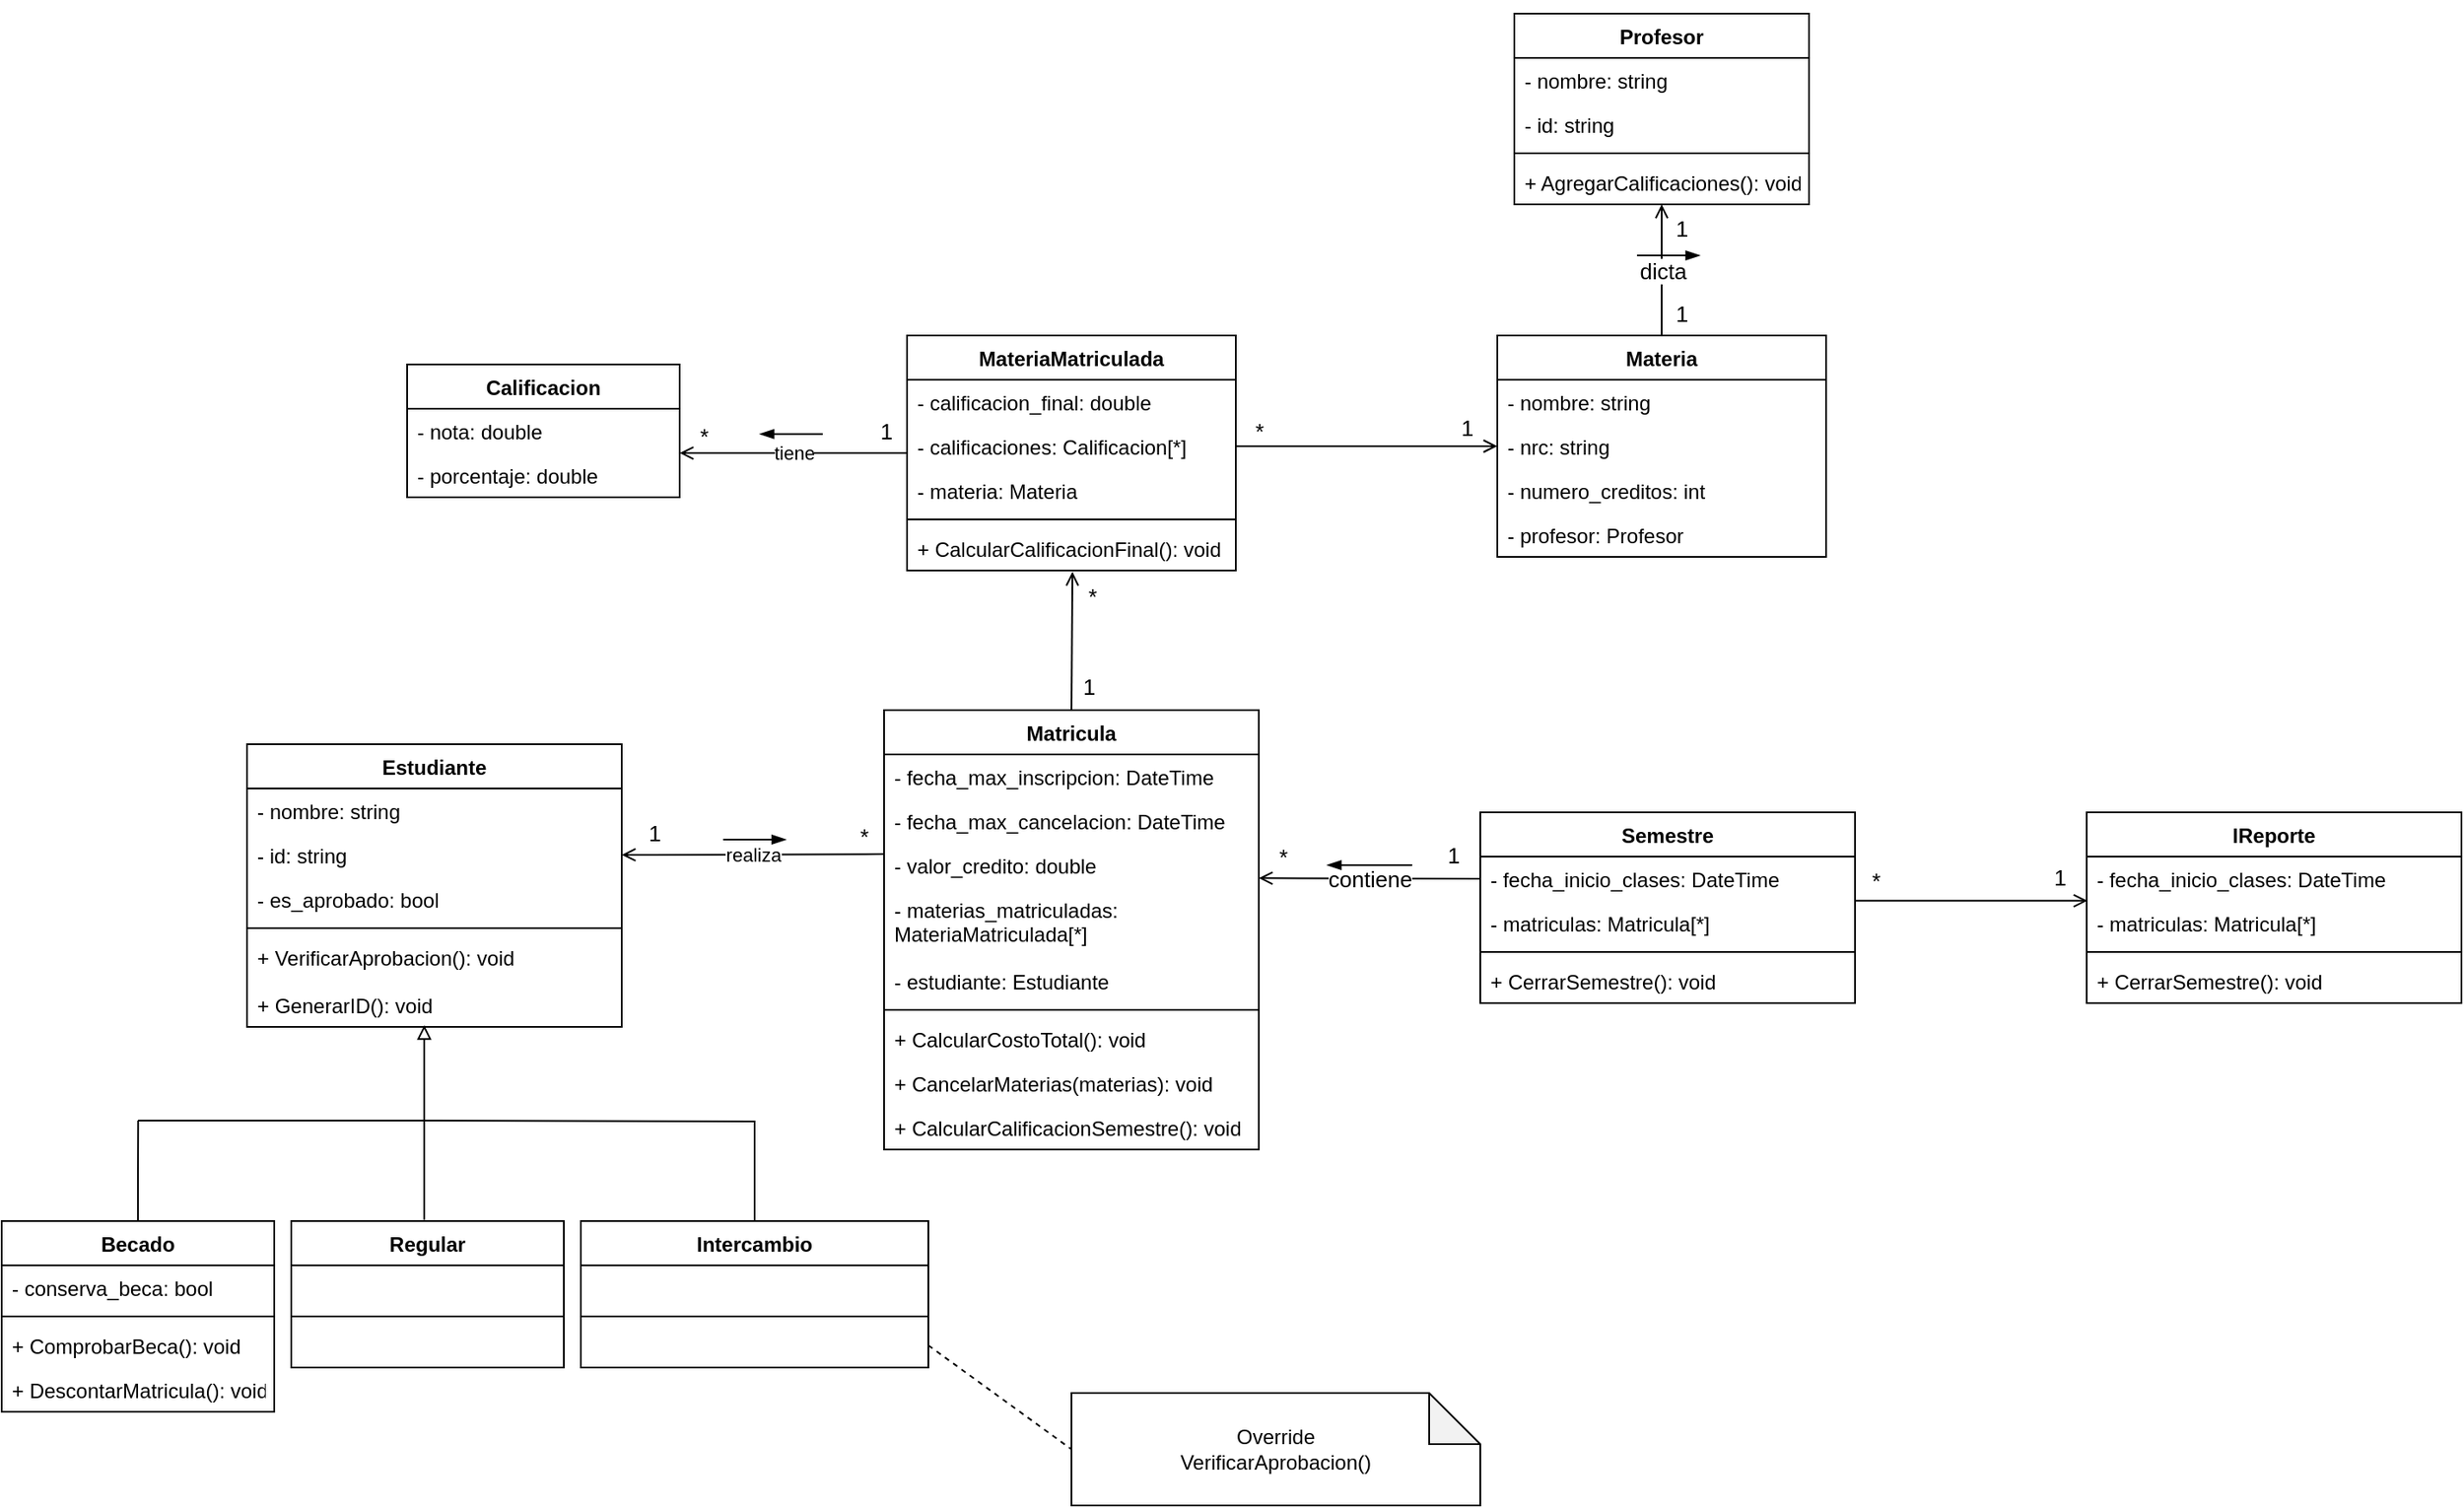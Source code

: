 <mxfile version="17.5.0" type="device"><diagram id="y1QHAL7u7580Ve2rQZN5" name="UML"><mxGraphModel dx="2199" dy="327" grid="1" gridSize="10" guides="1" tooltips="1" connect="1" arrows="1" fold="1" page="1" pageScale="1" pageWidth="1600" pageHeight="900" math="0" shadow="0"><root><mxCell id="0"/><mxCell id="1" parent="0"/><mxCell id="FEUvn8QJqBlLZRFP0QWs-10" value="Semestre" style="swimlane;fontStyle=1;align=center;verticalAlign=top;childLayout=stackLayout;horizontal=1;startSize=26;horizontalStack=0;resizeParent=1;resizeParentMax=0;resizeLast=0;collapsible=1;marginBottom=0;fillColor=none;" parent="1" vertex="1"><mxGeometry x="-476" y="481" width="220" height="112" as="geometry"/></mxCell><mxCell id="GwFig526K2JBaYR9-8g_-39" value="- fecha_inicio_clases: DateTime" style="text;strokeColor=none;fillColor=none;align=left;verticalAlign=top;spacingLeft=4;spacingRight=4;overflow=hidden;rotatable=0;points=[[0,0.5],[1,0.5]];portConstraint=eastwest;" parent="FEUvn8QJqBlLZRFP0QWs-10" vertex="1"><mxGeometry y="26" width="220" height="26" as="geometry"/></mxCell><mxCell id="GwFig526K2JBaYR9-8g_-44" value="- matriculas: Matricula[*]" style="text;strokeColor=none;fillColor=none;align=left;verticalAlign=top;spacingLeft=4;spacingRight=4;overflow=hidden;rotatable=0;points=[[0,0.5],[1,0.5]];portConstraint=eastwest;" parent="FEUvn8QJqBlLZRFP0QWs-10" vertex="1"><mxGeometry y="52" width="220" height="26" as="geometry"/></mxCell><mxCell id="FEUvn8QJqBlLZRFP0QWs-17" value="" style="line;strokeWidth=1;fillColor=none;align=left;verticalAlign=middle;spacingTop=-1;spacingLeft=3;spacingRight=3;rotatable=0;labelPosition=right;points=[];portConstraint=eastwest;" parent="FEUvn8QJqBlLZRFP0QWs-10" vertex="1"><mxGeometry y="78" width="220" height="8" as="geometry"/></mxCell><mxCell id="FEUvn8QJqBlLZRFP0QWs-18" value="+ CerrarSemestre(): void" style="text;strokeColor=none;fillColor=none;align=left;verticalAlign=top;spacingLeft=4;spacingRight=4;overflow=hidden;rotatable=0;points=[[0,0.5],[1,0.5]];portConstraint=eastwest;" parent="FEUvn8QJqBlLZRFP0QWs-10" vertex="1"><mxGeometry y="86" width="220" height="26" as="geometry"/></mxCell><mxCell id="FEUvn8QJqBlLZRFP0QWs-90" value="realiza" style="rounded=0;orthogonalLoop=1;jettySize=auto;html=1;endArrow=open;endFill=0;exitX=-0.001;exitY=0.252;exitDx=0;exitDy=0;entryX=1;entryY=0.5;entryDx=0;entryDy=0;exitPerimeter=0;" parent="1" source="FEUvn8QJqBlLZRFP0QWs-12" target="FEUvn8QJqBlLZRFP0QWs-40" edge="1"><mxGeometry relative="1" as="geometry"><mxPoint x="-980" y="508" as="targetPoint"/><mxPoint x="-826" y="503" as="sourcePoint"/></mxGeometry></mxCell><mxCell id="GwFig526K2JBaYR9-8g_-28" value="1" style="edgeLabel;html=1;align=center;verticalAlign=middle;resizable=0;points=[];fontSize=13;labelBackgroundColor=none;" parent="FEUvn8QJqBlLZRFP0QWs-90" vertex="1" connectable="0"><mxGeometry x="0.735" y="2" relative="1" as="geometry"><mxPoint x="-2" y="-15" as="offset"/></mxGeometry></mxCell><mxCell id="GwFig526K2JBaYR9-8g_-29" value="*" style="edgeLabel;html=1;align=center;verticalAlign=middle;resizable=0;points=[];fontSize=13;labelBackgroundColor=none;" parent="FEUvn8QJqBlLZRFP0QWs-90" vertex="1" connectable="0"><mxGeometry x="-0.791" y="-1" relative="1" as="geometry"><mxPoint x="4" y="-10" as="offset"/></mxGeometry></mxCell><mxCell id="GwFig526K2JBaYR9-8g_-14" style="rounded=0;orthogonalLoop=1;jettySize=auto;html=1;exitX=0.5;exitY=0;exitDx=0;exitDy=0;entryX=0.503;entryY=1.029;entryDx=0;entryDy=0;entryPerimeter=0;endArrow=open;endFill=0;" parent="1" source="FEUvn8QJqBlLZRFP0QWs-20" target="GwFig526K2JBaYR9-8g_-11" edge="1"><mxGeometry relative="1" as="geometry"/></mxCell><mxCell id="GwFig526K2JBaYR9-8g_-24" value="1" style="edgeLabel;html=1;align=center;verticalAlign=middle;resizable=0;points=[];fontSize=13;labelBackgroundColor=none;" parent="GwFig526K2JBaYR9-8g_-14" vertex="1" connectable="0"><mxGeometry x="-0.562" relative="1" as="geometry"><mxPoint x="10" y="4" as="offset"/></mxGeometry></mxCell><mxCell id="GwFig526K2JBaYR9-8g_-25" value="*" style="edgeLabel;html=1;align=center;verticalAlign=middle;resizable=0;points=[];fontSize=13;labelBackgroundColor=none;" parent="GwFig526K2JBaYR9-8g_-14" vertex="1" connectable="0"><mxGeometry x="0.594" y="-1" relative="1" as="geometry"><mxPoint x="10" y="-2" as="offset"/></mxGeometry></mxCell><mxCell id="FEUvn8QJqBlLZRFP0QWs-20" value="Matricula" style="swimlane;fontStyle=1;align=center;verticalAlign=top;childLayout=stackLayout;horizontal=1;startSize=26;horizontalStack=0;resizeParent=1;resizeParentMax=0;resizeLast=0;collapsible=1;marginBottom=0;fillColor=none;" parent="1" vertex="1"><mxGeometry x="-826" y="421" width="220" height="258" as="geometry"/></mxCell><mxCell id="FEUvn8QJqBlLZRFP0QWs-13" value="- fecha_max_inscripcion: DateTime" style="text;strokeColor=none;fillColor=none;align=left;verticalAlign=top;spacingLeft=4;spacingRight=4;overflow=hidden;rotatable=0;points=[[0,0.5],[1,0.5]];portConstraint=eastwest;" parent="FEUvn8QJqBlLZRFP0QWs-20" vertex="1"><mxGeometry y="26" width="220" height="26" as="geometry"/></mxCell><mxCell id="FEUvn8QJqBlLZRFP0QWs-14" value="- fecha_max_cancelacion: DateTime" style="text;strokeColor=none;fillColor=none;align=left;verticalAlign=top;spacingLeft=4;spacingRight=4;overflow=hidden;rotatable=0;points=[[0,0.5],[1,0.5]];portConstraint=eastwest;" parent="FEUvn8QJqBlLZRFP0QWs-20" vertex="1"><mxGeometry y="52" width="220" height="26" as="geometry"/></mxCell><mxCell id="FEUvn8QJqBlLZRFP0QWs-12" value="- valor_credito: double" style="text;strokeColor=none;fillColor=none;align=left;verticalAlign=top;spacingLeft=4;spacingRight=4;overflow=hidden;rotatable=0;points=[[0,0.5],[1,0.5]];portConstraint=eastwest;" parent="FEUvn8QJqBlLZRFP0QWs-20" vertex="1"><mxGeometry y="78" width="220" height="26" as="geometry"/></mxCell><mxCell id="FEUvn8QJqBlLZRFP0QWs-22" value="- materias_matriculadas: &#10;MateriaMatriculada[*]" style="text;strokeColor=none;fillColor=none;align=left;verticalAlign=top;spacingLeft=4;spacingRight=4;overflow=hidden;rotatable=0;points=[[0,0.5],[1,0.5]];portConstraint=eastwest;" parent="FEUvn8QJqBlLZRFP0QWs-20" vertex="1"><mxGeometry y="104" width="220" height="42" as="geometry"/></mxCell><mxCell id="GwFig526K2JBaYR9-8g_-40" value="- estudiante: Estudiante" style="text;strokeColor=none;fillColor=none;align=left;verticalAlign=top;spacingLeft=4;spacingRight=4;overflow=hidden;rotatable=0;points=[[0,0.5],[1,0.5]];portConstraint=eastwest;" parent="FEUvn8QJqBlLZRFP0QWs-20" vertex="1"><mxGeometry y="146" width="220" height="26" as="geometry"/></mxCell><mxCell id="FEUvn8QJqBlLZRFP0QWs-23" value="" style="line;strokeWidth=1;fillColor=none;align=left;verticalAlign=middle;spacingTop=-1;spacingLeft=3;spacingRight=3;rotatable=0;labelPosition=right;points=[];portConstraint=eastwest;" parent="FEUvn8QJqBlLZRFP0QWs-20" vertex="1"><mxGeometry y="172" width="220" height="8" as="geometry"/></mxCell><mxCell id="FEUvn8QJqBlLZRFP0QWs-24" value="+ CalcularCostoTotal(): void" style="text;strokeColor=none;fillColor=none;align=left;verticalAlign=top;spacingLeft=4;spacingRight=4;overflow=hidden;rotatable=0;points=[[0,0.5],[1,0.5]];portConstraint=eastwest;" parent="FEUvn8QJqBlLZRFP0QWs-20" vertex="1"><mxGeometry y="180" width="220" height="26" as="geometry"/></mxCell><mxCell id="FEUvn8QJqBlLZRFP0QWs-48" value="+ CancelarMaterias(materias): void" style="text;strokeColor=none;fillColor=none;align=left;verticalAlign=top;spacingLeft=4;spacingRight=4;overflow=hidden;rotatable=0;points=[[0,0.5],[1,0.5]];portConstraint=eastwest;" parent="FEUvn8QJqBlLZRFP0QWs-20" vertex="1"><mxGeometry y="206" width="220" height="26" as="geometry"/></mxCell><mxCell id="GwFig526K2JBaYR9-8g_-22" value="+ CalcularCalificacionSemestre(): void" style="text;strokeColor=none;fillColor=none;align=left;verticalAlign=top;spacingLeft=4;spacingRight=4;overflow=hidden;rotatable=0;points=[[0,0.5],[1,0.5]];portConstraint=eastwest;" parent="FEUvn8QJqBlLZRFP0QWs-20" vertex="1"><mxGeometry y="232" width="220" height="26" as="geometry"/></mxCell><mxCell id="FEUvn8QJqBlLZRFP0QWs-38" value="Estudiante" style="swimlane;fontStyle=1;align=center;verticalAlign=top;childLayout=stackLayout;horizontal=1;startSize=26;horizontalStack=0;resizeParent=1;resizeParentMax=0;resizeLast=0;collapsible=1;marginBottom=0;fillColor=none;" parent="1" vertex="1"><mxGeometry x="-1200" y="441" width="220" height="166" as="geometry"/></mxCell><mxCell id="FEUvn8QJqBlLZRFP0QWs-39" value="- nombre: string" style="text;strokeColor=none;fillColor=none;align=left;verticalAlign=top;spacingLeft=4;spacingRight=4;overflow=hidden;rotatable=0;points=[[0,0.5],[1,0.5]];portConstraint=eastwest;" parent="FEUvn8QJqBlLZRFP0QWs-38" vertex="1"><mxGeometry y="26" width="220" height="26" as="geometry"/></mxCell><mxCell id="FEUvn8QJqBlLZRFP0QWs-40" value="- id: string" style="text;strokeColor=none;fillColor=none;align=left;verticalAlign=top;spacingLeft=4;spacingRight=4;overflow=hidden;rotatable=0;points=[[0,0.5],[1,0.5]];portConstraint=eastwest;" parent="FEUvn8QJqBlLZRFP0QWs-38" vertex="1"><mxGeometry y="52" width="220" height="26" as="geometry"/></mxCell><mxCell id="FEUvn8QJqBlLZRFP0QWs-42" value="- es_aprobado: bool" style="text;strokeColor=none;fillColor=none;align=left;verticalAlign=top;spacingLeft=4;spacingRight=4;overflow=hidden;rotatable=0;points=[[0,0.5],[1,0.5]];portConstraint=eastwest;" parent="FEUvn8QJqBlLZRFP0QWs-38" vertex="1"><mxGeometry y="78" width="220" height="26" as="geometry"/></mxCell><mxCell id="FEUvn8QJqBlLZRFP0QWs-45" value="" style="line;strokeWidth=1;fillColor=none;align=left;verticalAlign=middle;spacingTop=-1;spacingLeft=3;spacingRight=3;rotatable=0;labelPosition=right;points=[];portConstraint=eastwest;" parent="FEUvn8QJqBlLZRFP0QWs-38" vertex="1"><mxGeometry y="104" width="220" height="8" as="geometry"/></mxCell><mxCell id="FEUvn8QJqBlLZRFP0QWs-47" value="+ VerificarAprobacion(): void" style="text;strokeColor=none;fillColor=none;align=left;verticalAlign=top;spacingLeft=4;spacingRight=4;overflow=hidden;rotatable=0;points=[[0,0.5],[1,0.5]];portConstraint=eastwest;" parent="FEUvn8QJqBlLZRFP0QWs-38" vertex="1"><mxGeometry y="112" width="220" height="28" as="geometry"/></mxCell><mxCell id="FEUvn8QJqBlLZRFP0QWs-49" value="+ GenerarID(): void" style="text;strokeColor=none;fillColor=none;align=left;verticalAlign=top;spacingLeft=4;spacingRight=4;overflow=hidden;rotatable=0;points=[[0,0.5],[1,0.5]];portConstraint=eastwest;" parent="FEUvn8QJqBlLZRFP0QWs-38" vertex="1"><mxGeometry y="140" width="220" height="26" as="geometry"/></mxCell><mxCell id="FEUvn8QJqBlLZRFP0QWs-50" value="Becado" style="swimlane;fontStyle=1;align=center;verticalAlign=top;childLayout=stackLayout;horizontal=1;startSize=26;horizontalStack=0;resizeParent=1;resizeParentMax=0;resizeLast=0;collapsible=1;marginBottom=0;fillColor=none;" parent="1" vertex="1"><mxGeometry x="-1344" y="721" width="160" height="112" as="geometry"/></mxCell><mxCell id="FEUvn8QJqBlLZRFP0QWs-51" value="- conserva_beca: bool" style="text;strokeColor=none;fillColor=none;align=left;verticalAlign=top;spacingLeft=4;spacingRight=4;overflow=hidden;rotatable=0;points=[[0,0.5],[1,0.5]];portConstraint=eastwest;" parent="FEUvn8QJqBlLZRFP0QWs-50" vertex="1"><mxGeometry y="26" width="160" height="26" as="geometry"/></mxCell><mxCell id="FEUvn8QJqBlLZRFP0QWs-52" value="" style="line;strokeWidth=1;fillColor=none;align=left;verticalAlign=middle;spacingTop=-1;spacingLeft=3;spacingRight=3;rotatable=0;labelPosition=right;points=[];portConstraint=eastwest;" parent="FEUvn8QJqBlLZRFP0QWs-50" vertex="1"><mxGeometry y="52" width="160" height="8" as="geometry"/></mxCell><mxCell id="FEUvn8QJqBlLZRFP0QWs-53" value="+ ComprobarBeca(): void" style="text;strokeColor=none;fillColor=none;align=left;verticalAlign=top;spacingLeft=4;spacingRight=4;overflow=hidden;rotatable=0;points=[[0,0.5],[1,0.5]];portConstraint=eastwest;" parent="FEUvn8QJqBlLZRFP0QWs-50" vertex="1"><mxGeometry y="60" width="160" height="26" as="geometry"/></mxCell><mxCell id="FEUvn8QJqBlLZRFP0QWs-54" value="+ DescontarMatricula(): void" style="text;strokeColor=none;fillColor=none;align=left;verticalAlign=top;spacingLeft=4;spacingRight=4;overflow=hidden;rotatable=0;points=[[0,0.5],[1,0.5]];portConstraint=eastwest;" parent="FEUvn8QJqBlLZRFP0QWs-50" vertex="1"><mxGeometry y="86" width="160" height="26" as="geometry"/></mxCell><mxCell id="FEUvn8QJqBlLZRFP0QWs-55" style="edgeStyle=orthogonalEdgeStyle;rounded=0;orthogonalLoop=1;jettySize=auto;html=1;endArrow=block;endFill=0;strokeWidth=1;exitX=0.488;exitY=-0.008;exitDx=0;exitDy=0;exitPerimeter=0;entryX=0.473;entryY=0.96;entryDx=0;entryDy=0;entryPerimeter=0;" parent="1" source="FEUvn8QJqBlLZRFP0QWs-56" target="FEUvn8QJqBlLZRFP0QWs-49" edge="1"><mxGeometry relative="1" as="geometry"><mxPoint x="-1096" y="660" as="sourcePoint"/><mxPoint x="-1096" y="618" as="targetPoint"/><Array as="points"/></mxGeometry></mxCell><mxCell id="FEUvn8QJqBlLZRFP0QWs-56" value="Regular" style="swimlane;fontStyle=1;align=center;verticalAlign=top;childLayout=stackLayout;horizontal=1;startSize=26;horizontalStack=0;resizeParent=1;resizeParentMax=0;resizeLast=0;collapsible=1;marginBottom=0;fillColor=none;" parent="1" vertex="1"><mxGeometry x="-1174" y="721" width="160" height="86" as="geometry"/></mxCell><mxCell id="FEUvn8QJqBlLZRFP0QWs-57" value=" " style="text;strokeColor=none;fillColor=none;align=left;verticalAlign=top;spacingLeft=4;spacingRight=4;overflow=hidden;rotatable=0;points=[[0,0.5],[1,0.5]];portConstraint=eastwest;" parent="FEUvn8QJqBlLZRFP0QWs-56" vertex="1"><mxGeometry y="26" width="160" height="26" as="geometry"/></mxCell><mxCell id="FEUvn8QJqBlLZRFP0QWs-58" value="" style="line;strokeWidth=1;fillColor=none;align=left;verticalAlign=middle;spacingTop=-1;spacingLeft=3;spacingRight=3;rotatable=0;labelPosition=right;points=[];portConstraint=eastwest;" parent="FEUvn8QJqBlLZRFP0QWs-56" vertex="1"><mxGeometry y="52" width="160" height="8" as="geometry"/></mxCell><mxCell id="FEUvn8QJqBlLZRFP0QWs-59" value=" " style="text;strokeColor=none;fillColor=none;align=left;verticalAlign=top;spacingLeft=4;spacingRight=4;overflow=hidden;rotatable=0;points=[[0,0.5],[1,0.5]];portConstraint=eastwest;" parent="FEUvn8QJqBlLZRFP0QWs-56" vertex="1"><mxGeometry y="60" width="160" height="26" as="geometry"/></mxCell><mxCell id="GwFig526K2JBaYR9-8g_-2" style="rounded=0;orthogonalLoop=1;jettySize=auto;html=1;entryX=0;entryY=0.5;entryDx=0;entryDy=0;entryPerimeter=0;dashed=1;endArrow=none;endFill=0;exitX=1;exitY=0.5;exitDx=0;exitDy=0;" parent="1" source="FEUvn8QJqBlLZRFP0QWs-63" target="GwFig526K2JBaYR9-8g_-1" edge="1"><mxGeometry relative="1" as="geometry"><mxPoint x="-916" y="837" as="sourcePoint"/></mxGeometry></mxCell><mxCell id="FEUvn8QJqBlLZRFP0QWs-60" value="Intercambio" style="swimlane;fontStyle=1;align=center;verticalAlign=top;childLayout=stackLayout;horizontal=1;startSize=26;horizontalStack=0;resizeParent=1;resizeParentMax=0;resizeLast=0;collapsible=1;marginBottom=0;fillColor=none;" parent="1" vertex="1"><mxGeometry x="-1004" y="721" width="204" height="86" as="geometry"/></mxCell><mxCell id="FEUvn8QJqBlLZRFP0QWs-61" value=" " style="text;strokeColor=none;fillColor=none;align=left;verticalAlign=top;spacingLeft=4;spacingRight=4;overflow=hidden;rotatable=0;points=[[0,0.5],[1,0.5]];portConstraint=eastwest;" parent="FEUvn8QJqBlLZRFP0QWs-60" vertex="1"><mxGeometry y="26" width="204" height="26" as="geometry"/></mxCell><mxCell id="FEUvn8QJqBlLZRFP0QWs-62" value="" style="line;strokeWidth=1;fillColor=none;align=left;verticalAlign=middle;spacingTop=-1;spacingLeft=3;spacingRight=3;rotatable=0;labelPosition=right;points=[];portConstraint=eastwest;" parent="FEUvn8QJqBlLZRFP0QWs-60" vertex="1"><mxGeometry y="52" width="204" height="8" as="geometry"/></mxCell><mxCell id="FEUvn8QJqBlLZRFP0QWs-63" value=" " style="text;strokeColor=none;fillColor=none;align=left;verticalAlign=top;spacingLeft=4;spacingRight=4;overflow=hidden;rotatable=0;points=[[0,0.5],[1,0.5]];portConstraint=eastwest;" parent="FEUvn8QJqBlLZRFP0QWs-60" vertex="1"><mxGeometry y="60" width="204" height="26" as="geometry"/></mxCell><mxCell id="FEUvn8QJqBlLZRFP0QWs-67" value="" style="group" parent="1" vertex="1" connectable="0"><mxGeometry x="-1264" y="662" width="170" as="geometry"/></mxCell><mxCell id="FEUvn8QJqBlLZRFP0QWs-68" style="edgeStyle=orthogonalEdgeStyle;rounded=0;orthogonalLoop=1;jettySize=auto;html=1;exitX=0.5;exitY=0;exitDx=0;exitDy=0;endArrow=none;endFill=0;strokeWidth=1;" parent="FEUvn8QJqBlLZRFP0QWs-67" source="FEUvn8QJqBlLZRFP0QWs-50" edge="1"><mxGeometry relative="1" as="geometry"><mxPoint x="0.111" as="targetPoint"/></mxGeometry></mxCell><mxCell id="FEUvn8QJqBlLZRFP0QWs-69" value="" style="group" parent="FEUvn8QJqBlLZRFP0QWs-67" vertex="1" connectable="0"><mxGeometry width="170" as="geometry"/></mxCell><mxCell id="FEUvn8QJqBlLZRFP0QWs-70" style="edgeStyle=orthogonalEdgeStyle;rounded=0;orthogonalLoop=1;jettySize=auto;html=1;exitX=0.5;exitY=0;exitDx=0;exitDy=0;endArrow=none;endFill=0;" parent="FEUvn8QJqBlLZRFP0QWs-69" edge="1"><mxGeometry relative="1" as="geometry"><mxPoint x="170" as="targetPoint"/></mxGeometry></mxCell><mxCell id="FEUvn8QJqBlLZRFP0QWs-71" value="" style="endArrow=none;html=1;rounded=0;" parent="FEUvn8QJqBlLZRFP0QWs-69" edge="1"><mxGeometry width="50" height="50" relative="1" as="geometry"><mxPoint as="sourcePoint"/><mxPoint x="170" as="targetPoint"/></mxGeometry></mxCell><mxCell id="GwFig526K2JBaYR9-8g_-31" value="dicta" style="edgeStyle=none;rounded=0;orthogonalLoop=1;jettySize=auto;html=1;exitX=0.5;exitY=0;exitDx=0;exitDy=0;entryX=0.5;entryY=1;entryDx=0;entryDy=0;fontSize=13;endArrow=open;endFill=0;" parent="1" source="FEUvn8QJqBlLZRFP0QWs-81" target="GwFig526K2JBaYR9-8g_-15" edge="1"><mxGeometry relative="1" as="geometry"/></mxCell><mxCell id="GwFig526K2JBaYR9-8g_-33" value="1" style="edgeLabel;html=1;align=center;verticalAlign=middle;resizable=0;points=[];fontSize=13;labelBackgroundColor=none;" parent="GwFig526K2JBaYR9-8g_-31" vertex="1" connectable="0"><mxGeometry x="0.604" y="-2" relative="1" as="geometry"><mxPoint x="9" y="-1" as="offset"/></mxGeometry></mxCell><mxCell id="GwFig526K2JBaYR9-8g_-34" value="1" style="edgeLabel;html=1;align=center;verticalAlign=middle;resizable=0;points=[];fontSize=13;labelBackgroundColor=none;" parent="GwFig526K2JBaYR9-8g_-31" vertex="1" connectable="0"><mxGeometry x="-0.714" relative="1" as="geometry"><mxPoint x="11" y="-2" as="offset"/></mxGeometry></mxCell><mxCell id="FEUvn8QJqBlLZRFP0QWs-81" value="Materia" style="swimlane;fontStyle=1;align=center;verticalAlign=top;childLayout=stackLayout;horizontal=1;startSize=26;horizontalStack=0;resizeParent=1;resizeParentMax=0;resizeLast=0;collapsible=1;marginBottom=0;fillColor=none;" parent="1" vertex="1"><mxGeometry x="-466" y="201" width="193" height="130" as="geometry"/></mxCell><mxCell id="FEUvn8QJqBlLZRFP0QWs-82" value="- nombre: string" style="text;strokeColor=none;fillColor=none;align=left;verticalAlign=top;spacingLeft=4;spacingRight=4;overflow=hidden;rotatable=0;points=[[0,0.5],[1,0.5]];portConstraint=eastwest;" parent="FEUvn8QJqBlLZRFP0QWs-81" vertex="1"><mxGeometry y="26" width="193" height="26" as="geometry"/></mxCell><mxCell id="FEUvn8QJqBlLZRFP0QWs-83" value="- nrc: string" style="text;strokeColor=none;fillColor=none;align=left;verticalAlign=top;spacingLeft=4;spacingRight=4;overflow=hidden;rotatable=0;points=[[0,0.5],[1,0.5]];portConstraint=eastwest;" parent="FEUvn8QJqBlLZRFP0QWs-81" vertex="1"><mxGeometry y="52" width="193" height="26" as="geometry"/></mxCell><mxCell id="FEUvn8QJqBlLZRFP0QWs-84" value="- numero_creditos: int" style="text;strokeColor=none;fillColor=none;align=left;verticalAlign=top;spacingLeft=4;spacingRight=4;overflow=hidden;rotatable=0;points=[[0,0.5],[1,0.5]];portConstraint=eastwest;" parent="FEUvn8QJqBlLZRFP0QWs-81" vertex="1"><mxGeometry y="78" width="193" height="26" as="geometry"/></mxCell><mxCell id="GwFig526K2JBaYR9-8g_-32" value="- profesor: Profesor" style="text;strokeColor=none;fillColor=none;align=left;verticalAlign=top;spacingLeft=4;spacingRight=4;overflow=hidden;rotatable=0;points=[[0,0.5],[1,0.5]];portConstraint=eastwest;" parent="FEUvn8QJqBlLZRFP0QWs-81" vertex="1"><mxGeometry y="104" width="193" height="26" as="geometry"/></mxCell><mxCell id="FEUvn8QJqBlLZRFP0QWs-92" value="Calificacion" style="swimlane;fontStyle=1;align=center;verticalAlign=top;childLayout=stackLayout;horizontal=1;startSize=26;horizontalStack=0;resizeParent=1;resizeParentMax=0;resizeLast=0;collapsible=1;marginBottom=0;fillColor=none;" parent="1" vertex="1"><mxGeometry x="-1106" y="218" width="160" height="78" as="geometry"/></mxCell><mxCell id="FEUvn8QJqBlLZRFP0QWs-93" value="- nota: double" style="text;strokeColor=none;fillColor=none;align=left;verticalAlign=top;spacingLeft=4;spacingRight=4;overflow=hidden;rotatable=0;points=[[0,0.5],[1,0.5]];portConstraint=eastwest;" parent="FEUvn8QJqBlLZRFP0QWs-92" vertex="1"><mxGeometry y="26" width="160" height="26" as="geometry"/></mxCell><mxCell id="FEUvn8QJqBlLZRFP0QWs-94" value="- porcentaje: double" style="text;strokeColor=none;fillColor=none;align=left;verticalAlign=top;spacingLeft=4;spacingRight=4;overflow=hidden;rotatable=0;points=[[0,0.5],[1,0.5]];portConstraint=eastwest;" parent="FEUvn8QJqBlLZRFP0QWs-92" vertex="1"><mxGeometry y="52" width="160" height="26" as="geometry"/></mxCell><mxCell id="GwFig526K2JBaYR9-8g_-1" value="Override&lt;br&gt;VerificarAprobacion()" style="shape=note;whiteSpace=wrap;html=1;backgroundOutline=1;darkOpacity=0.05;" parent="1" vertex="1"><mxGeometry x="-716" y="822" width="240" height="66" as="geometry"/></mxCell><mxCell id="GwFig526K2JBaYR9-8g_-3" value="MateriaMatriculada" style="swimlane;fontStyle=1;align=center;verticalAlign=top;childLayout=stackLayout;horizontal=1;startSize=26;horizontalStack=0;resizeParent=1;resizeParentMax=0;resizeLast=0;collapsible=1;marginBottom=0;fillColor=none;" parent="1" vertex="1"><mxGeometry x="-812.5" y="201" width="193" height="138" as="geometry"/></mxCell><mxCell id="GwFig526K2JBaYR9-8g_-7" value="- calificacion_final: double" style="text;strokeColor=none;fillColor=none;align=left;verticalAlign=top;spacingLeft=4;spacingRight=4;overflow=hidden;rotatable=0;points=[[0,0.5],[1,0.5]];portConstraint=eastwest;" parent="GwFig526K2JBaYR9-8g_-3" vertex="1"><mxGeometry y="26" width="193" height="26" as="geometry"/></mxCell><mxCell id="GwFig526K2JBaYR9-8g_-8" value="- calificaciones: Calificacion[*]" style="text;strokeColor=none;fillColor=none;align=left;verticalAlign=top;spacingLeft=4;spacingRight=4;overflow=hidden;rotatable=0;points=[[0,0.5],[1,0.5]];portConstraint=eastwest;" parent="GwFig526K2JBaYR9-8g_-3" vertex="1"><mxGeometry y="52" width="193" height="26" as="geometry"/></mxCell><mxCell id="GwFig526K2JBaYR9-8g_-23" value="- materia: Materia" style="text;strokeColor=none;fillColor=none;align=left;verticalAlign=top;spacingLeft=4;spacingRight=4;overflow=hidden;rotatable=0;points=[[0,0.5],[1,0.5]];portConstraint=eastwest;" parent="GwFig526K2JBaYR9-8g_-3" vertex="1"><mxGeometry y="78" width="193" height="26" as="geometry"/></mxCell><mxCell id="GwFig526K2JBaYR9-8g_-10" value="" style="line;strokeWidth=1;fillColor=none;align=left;verticalAlign=middle;spacingTop=-1;spacingLeft=3;spacingRight=3;rotatable=0;labelPosition=right;points=[];portConstraint=eastwest;" parent="GwFig526K2JBaYR9-8g_-3" vertex="1"><mxGeometry y="104" width="193" height="8" as="geometry"/></mxCell><mxCell id="GwFig526K2JBaYR9-8g_-11" value="+ CalcularCalificacionFinal(): void" style="text;strokeColor=none;fillColor=none;align=left;verticalAlign=top;spacingLeft=4;spacingRight=4;overflow=hidden;rotatable=0;points=[[0,0.5],[1,0.5]];portConstraint=eastwest;" parent="GwFig526K2JBaYR9-8g_-3" vertex="1"><mxGeometry y="112" width="193" height="26" as="geometry"/></mxCell><mxCell id="GwFig526K2JBaYR9-8g_-12" style="rounded=0;orthogonalLoop=1;jettySize=auto;html=1;endArrow=open;endFill=0;entryX=0;entryY=0.5;entryDx=0;entryDy=0;exitX=1;exitY=0.5;exitDx=0;exitDy=0;" parent="1" source="GwFig526K2JBaYR9-8g_-8" target="FEUvn8QJqBlLZRFP0QWs-83" edge="1"><mxGeometry relative="1" as="geometry"><mxPoint x="-486" y="279.368" as="targetPoint"/><mxPoint x="-616" y="279" as="sourcePoint"/></mxGeometry></mxCell><mxCell id="GwFig526K2JBaYR9-8g_-26" value="*" style="edgeLabel;html=1;align=center;verticalAlign=middle;resizable=0;points=[];fontSize=13;labelBackgroundColor=none;" parent="GwFig526K2JBaYR9-8g_-12" vertex="1" connectable="0"><mxGeometry x="-0.784" relative="1" as="geometry"><mxPoint x="-3" y="-9" as="offset"/></mxGeometry></mxCell><mxCell id="GwFig526K2JBaYR9-8g_-27" value="1" style="edgeLabel;html=1;align=center;verticalAlign=middle;resizable=0;points=[];fontSize=13;labelBackgroundColor=none;" parent="GwFig526K2JBaYR9-8g_-12" vertex="1" connectable="0"><mxGeometry x="0.698" relative="1" as="geometry"><mxPoint x="5" y="-11" as="offset"/></mxGeometry></mxCell><mxCell id="GwFig526K2JBaYR9-8g_-13" value="tiene" style="rounded=0;orthogonalLoop=1;jettySize=auto;html=1;entryX=1;entryY=1.001;entryDx=0;entryDy=0;endArrow=open;endFill=0;entryPerimeter=0;exitX=0;exitY=0.5;exitDx=0;exitDy=0;" parent="1" source="GwFig526K2JBaYR9-8g_-3" target="FEUvn8QJqBlLZRFP0QWs-93" edge="1"><mxGeometry relative="1" as="geometry"><mxPoint x="-816" y="270" as="sourcePoint"/></mxGeometry></mxCell><mxCell id="GwFig526K2JBaYR9-8g_-35" value="1" style="edgeLabel;html=1;align=center;verticalAlign=middle;resizable=0;points=[];fontSize=13;labelBackgroundColor=none;" parent="GwFig526K2JBaYR9-8g_-13" vertex="1" connectable="0"><mxGeometry x="-0.818" relative="1" as="geometry"><mxPoint x="-1" y="-13" as="offset"/></mxGeometry></mxCell><mxCell id="GwFig526K2JBaYR9-8g_-36" value="*" style="edgeLabel;html=1;align=center;verticalAlign=middle;resizable=0;points=[];fontSize=13;labelBackgroundColor=none;" parent="GwFig526K2JBaYR9-8g_-13" vertex="1" connectable="0"><mxGeometry x="0.807" y="-1" relative="1" as="geometry"><mxPoint x="1" y="-9" as="offset"/></mxGeometry></mxCell><mxCell id="GwFig526K2JBaYR9-8g_-15" value="Profesor" style="swimlane;fontStyle=1;align=center;verticalAlign=top;childLayout=stackLayout;horizontal=1;startSize=26;horizontalStack=0;resizeParent=1;resizeParentMax=0;resizeLast=0;collapsible=1;marginBottom=0;fillColor=none;" parent="1" vertex="1"><mxGeometry x="-456" y="12" width="173" height="112" as="geometry"/></mxCell><mxCell id="GwFig526K2JBaYR9-8g_-16" value="- nombre: string" style="text;strokeColor=none;fillColor=none;align=left;verticalAlign=top;spacingLeft=4;spacingRight=4;overflow=hidden;rotatable=0;points=[[0,0.5],[1,0.5]];portConstraint=eastwest;" parent="GwFig526K2JBaYR9-8g_-15" vertex="1"><mxGeometry y="26" width="173" height="26" as="geometry"/></mxCell><mxCell id="GwFig526K2JBaYR9-8g_-17" value="- id: string" style="text;strokeColor=none;fillColor=none;align=left;verticalAlign=top;spacingLeft=4;spacingRight=4;overflow=hidden;rotatable=0;points=[[0,0.5],[1,0.5]];portConstraint=eastwest;" parent="GwFig526K2JBaYR9-8g_-15" vertex="1"><mxGeometry y="52" width="173" height="26" as="geometry"/></mxCell><mxCell id="GwFig526K2JBaYR9-8g_-18" value="" style="line;strokeWidth=1;fillColor=none;align=left;verticalAlign=middle;spacingTop=-1;spacingLeft=3;spacingRight=3;rotatable=0;labelPosition=right;points=[];portConstraint=eastwest;" parent="GwFig526K2JBaYR9-8g_-15" vertex="1"><mxGeometry y="78" width="173" height="8" as="geometry"/></mxCell><mxCell id="GwFig526K2JBaYR9-8g_-19" value="+ AgregarCalificaciones(): void" style="text;strokeColor=none;fillColor=none;align=left;verticalAlign=top;spacingLeft=4;spacingRight=4;overflow=hidden;rotatable=0;points=[[0,0.5],[1,0.5]];portConstraint=eastwest;" parent="GwFig526K2JBaYR9-8g_-15" vertex="1"><mxGeometry y="86" width="173" height="26" as="geometry"/></mxCell><mxCell id="GwFig526K2JBaYR9-8g_-30" style="edgeStyle=none;rounded=0;orthogonalLoop=1;jettySize=auto;html=1;exitX=0.25;exitY=0;exitDx=0;exitDy=0;fontSize=13;endArrow=open;endFill=0;" parent="1" source="GwFig526K2JBaYR9-8g_-15" target="GwFig526K2JBaYR9-8g_-15" edge="1"><mxGeometry relative="1" as="geometry"/></mxCell><mxCell id="FEUvn8QJqBlLZRFP0QWs-66" value="" style="endArrow=none;html=1;rounded=0;entryX=0.5;entryY=0;entryDx=0;entryDy=0;edgeStyle=orthogonalEdgeStyle;" parent="1" target="FEUvn8QJqBlLZRFP0QWs-60" edge="1"><mxGeometry width="50" height="50" relative="1" as="geometry"><mxPoint x="-1094" y="662" as="sourcePoint"/><mxPoint x="-902" y="683" as="targetPoint"/></mxGeometry></mxCell><mxCell id="GwFig526K2JBaYR9-8g_-41" value="contiene" style="edgeStyle=none;rounded=0;orthogonalLoop=1;jettySize=auto;html=1;exitX=1;exitY=0.794;exitDx=0;exitDy=0;fontSize=13;endArrow=none;endFill=0;exitPerimeter=0;entryX=0;entryY=0.5;entryDx=0;entryDy=0;startArrow=open;startFill=0;" parent="1" source="FEUvn8QJqBlLZRFP0QWs-12" target="GwFig526K2JBaYR9-8g_-39" edge="1"><mxGeometry relative="1" as="geometry"><mxPoint x="-476" y="522" as="targetPoint"/></mxGeometry></mxCell><mxCell id="GwFig526K2JBaYR9-8g_-42" value="*" style="edgeLabel;html=1;align=center;verticalAlign=middle;resizable=0;points=[];fontSize=13;labelBackgroundColor=none;" parent="GwFig526K2JBaYR9-8g_-41" vertex="1" connectable="0"><mxGeometry x="-0.752" y="3" relative="1" as="geometry"><mxPoint x="-2" y="-10" as="offset"/></mxGeometry></mxCell><mxCell id="GwFig526K2JBaYR9-8g_-43" value="1" style="edgeLabel;html=1;align=center;verticalAlign=middle;resizable=0;points=[];fontSize=13;labelBackgroundColor=none;" parent="GwFig526K2JBaYR9-8g_-41" vertex="1" connectable="0"><mxGeometry x="0.755" y="1" relative="1" as="geometry"><mxPoint y="-13" as="offset"/></mxGeometry></mxCell><mxCell id="GwFig526K2JBaYR9-8g_-45" value="" style="endArrow=none;html=1;rounded=0;endFill=0;labelBackgroundColor=default;startArrow=blockThin;startFill=1;" parent="1" edge="1"><mxGeometry width="50" height="50" relative="1" as="geometry"><mxPoint x="-899" y="258.9" as="sourcePoint"/><mxPoint x="-862" y="258.9" as="targetPoint"/></mxGeometry></mxCell><mxCell id="GwFig526K2JBaYR9-8g_-46" value="" style="endArrow=blockThin;html=1;rounded=0;endFill=1;labelBackgroundColor=default;startArrow=none;startFill=0;" parent="1" edge="1"><mxGeometry width="50" height="50" relative="1" as="geometry"><mxPoint x="-384" y="154" as="sourcePoint"/><mxPoint x="-347" y="154.0" as="targetPoint"/></mxGeometry></mxCell><mxCell id="GwFig526K2JBaYR9-8g_-48" value="" style="endArrow=blockThin;html=1;rounded=0;endFill=1;labelBackgroundColor=default;startArrow=none;startFill=0;" parent="1" edge="1"><mxGeometry width="50" height="50" relative="1" as="geometry"><mxPoint x="-920.5" y="497" as="sourcePoint"/><mxPoint x="-883.5" y="497" as="targetPoint"/></mxGeometry></mxCell><mxCell id="GwFig526K2JBaYR9-8g_-49" value="" style="endArrow=none;html=1;rounded=0;endFill=0;labelBackgroundColor=default;startArrow=blockThin;startFill=1;" parent="1" edge="1"><mxGeometry width="50" height="50" relative="1" as="geometry"><mxPoint x="-566" y="512.0" as="sourcePoint"/><mxPoint x="-516" y="512" as="targetPoint"/></mxGeometry></mxCell><mxCell id="-vqWZcTpxFmL0gpw-OxZ-1" value="IReporte" style="swimlane;fontStyle=1;align=center;verticalAlign=top;childLayout=stackLayout;horizontal=1;startSize=26;horizontalStack=0;resizeParent=1;resizeParentMax=0;resizeLast=0;collapsible=1;marginBottom=0;fillColor=none;" vertex="1" parent="1"><mxGeometry x="-120" y="481" width="220" height="112" as="geometry"/></mxCell><mxCell id="-vqWZcTpxFmL0gpw-OxZ-2" value="- fecha_inicio_clases: DateTime" style="text;strokeColor=none;fillColor=none;align=left;verticalAlign=top;spacingLeft=4;spacingRight=4;overflow=hidden;rotatable=0;points=[[0,0.5],[1,0.5]];portConstraint=eastwest;" vertex="1" parent="-vqWZcTpxFmL0gpw-OxZ-1"><mxGeometry y="26" width="220" height="26" as="geometry"/></mxCell><mxCell id="-vqWZcTpxFmL0gpw-OxZ-3" value="- matriculas: Matricula[*]" style="text;strokeColor=none;fillColor=none;align=left;verticalAlign=top;spacingLeft=4;spacingRight=4;overflow=hidden;rotatable=0;points=[[0,0.5],[1,0.5]];portConstraint=eastwest;" vertex="1" parent="-vqWZcTpxFmL0gpw-OxZ-1"><mxGeometry y="52" width="220" height="26" as="geometry"/></mxCell><mxCell id="-vqWZcTpxFmL0gpw-OxZ-4" value="" style="line;strokeWidth=1;fillColor=none;align=left;verticalAlign=middle;spacingTop=-1;spacingLeft=3;spacingRight=3;rotatable=0;labelPosition=right;points=[];portConstraint=eastwest;" vertex="1" parent="-vqWZcTpxFmL0gpw-OxZ-1"><mxGeometry y="78" width="220" height="8" as="geometry"/></mxCell><mxCell id="-vqWZcTpxFmL0gpw-OxZ-5" value="+ CerrarSemestre(): void" style="text;strokeColor=none;fillColor=none;align=left;verticalAlign=top;spacingLeft=4;spacingRight=4;overflow=hidden;rotatable=0;points=[[0,0.5],[1,0.5]];portConstraint=eastwest;" vertex="1" parent="-vqWZcTpxFmL0gpw-OxZ-1"><mxGeometry y="86" width="220" height="26" as="geometry"/></mxCell><mxCell id="-vqWZcTpxFmL0gpw-OxZ-6" value="" style="edgeStyle=none;rounded=0;orthogonalLoop=1;jettySize=auto;html=1;exitX=1.001;exitY=-0.003;exitDx=0;exitDy=0;fontSize=13;endArrow=open;endFill=0;exitPerimeter=0;startArrow=none;startFill=0;entryX=0.002;entryY=-0.003;entryDx=0;entryDy=0;entryPerimeter=0;" edge="1" parent="1" source="GwFig526K2JBaYR9-8g_-44" target="-vqWZcTpxFmL0gpw-OxZ-3"><mxGeometry relative="1" as="geometry"><mxPoint x="-110" y="537" as="targetPoint"/><mxPoint x="-250" y="536.504" as="sourcePoint"/></mxGeometry></mxCell><mxCell id="-vqWZcTpxFmL0gpw-OxZ-7" value="*" style="edgeLabel;html=1;align=center;verticalAlign=middle;resizable=0;points=[];fontSize=13;labelBackgroundColor=none;" vertex="1" connectable="0" parent="-vqWZcTpxFmL0gpw-OxZ-6"><mxGeometry x="-0.752" y="3" relative="1" as="geometry"><mxPoint x="-5" y="-9" as="offset"/></mxGeometry></mxCell><mxCell id="-vqWZcTpxFmL0gpw-OxZ-8" value="1" style="edgeLabel;html=1;align=center;verticalAlign=middle;resizable=0;points=[];fontSize=13;labelBackgroundColor=none;" vertex="1" connectable="0" parent="-vqWZcTpxFmL0gpw-OxZ-6"><mxGeometry x="0.755" y="1" relative="1" as="geometry"><mxPoint y="-13" as="offset"/></mxGeometry></mxCell></root></mxGraphModel></diagram></mxfile>